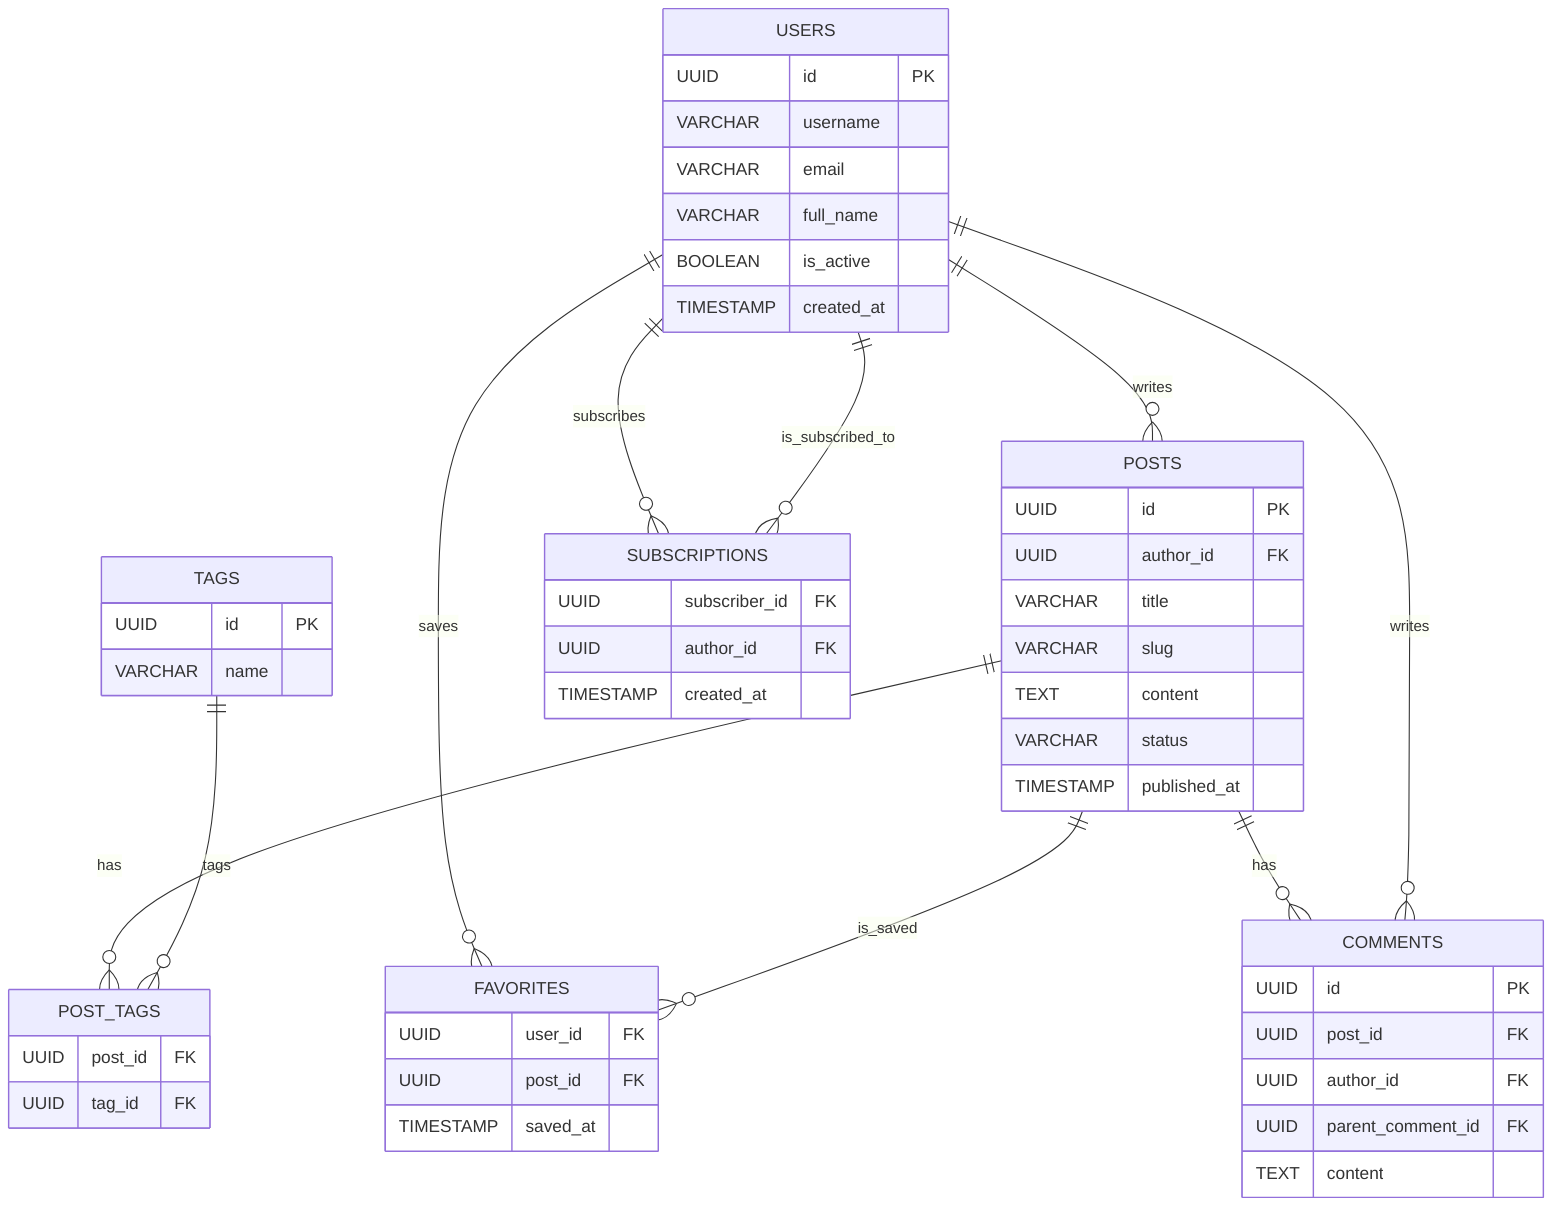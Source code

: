 erDiagram
    USERS {
        UUID id PK
        VARCHAR username
        VARCHAR email
        VARCHAR full_name
        BOOLEAN is_active
        TIMESTAMP created_at
    }
    POSTS {
        UUID id PK
        UUID author_id FK
        VARCHAR title
        VARCHAR slug
        TEXT content
        VARCHAR status
        TIMESTAMP published_at
    }
    TAGS {
        UUID id PK
        VARCHAR name
    }
    POST_TAGS {
        UUID post_id FK
        UUID tag_id FK
    }
    FAVORITES {
        UUID user_id FK
        UUID post_id FK
        TIMESTAMP saved_at
    }
    COMMENTS {
        UUID id PK
        UUID post_id FK
        UUID author_id FK
        UUID parent_comment_id FK
        TEXT content
    }
    SUBSCRIPTIONS {
        UUID subscriber_id FK
        UUID author_id FK
        TIMESTAMP created_at
    }

    USERS ||--o{ POSTS : "writes"
    POSTS ||--o{ POST_TAGS : "has"
    TAGS ||--o{ POST_TAGS : "tags"
    USERS ||--o{ FAVORITES : "saves"
    POSTS ||--o{ FAVORITES : "is_saved"
    POSTS ||--o{ COMMENTS : "has"
    USERS ||--o{ COMMENTS : "writes"
    USERS ||--o{ SUBSCRIPTIONS : "subscribes"
    USERS ||--o{ SUBSCRIPTIONS : "is_subscribed_to"